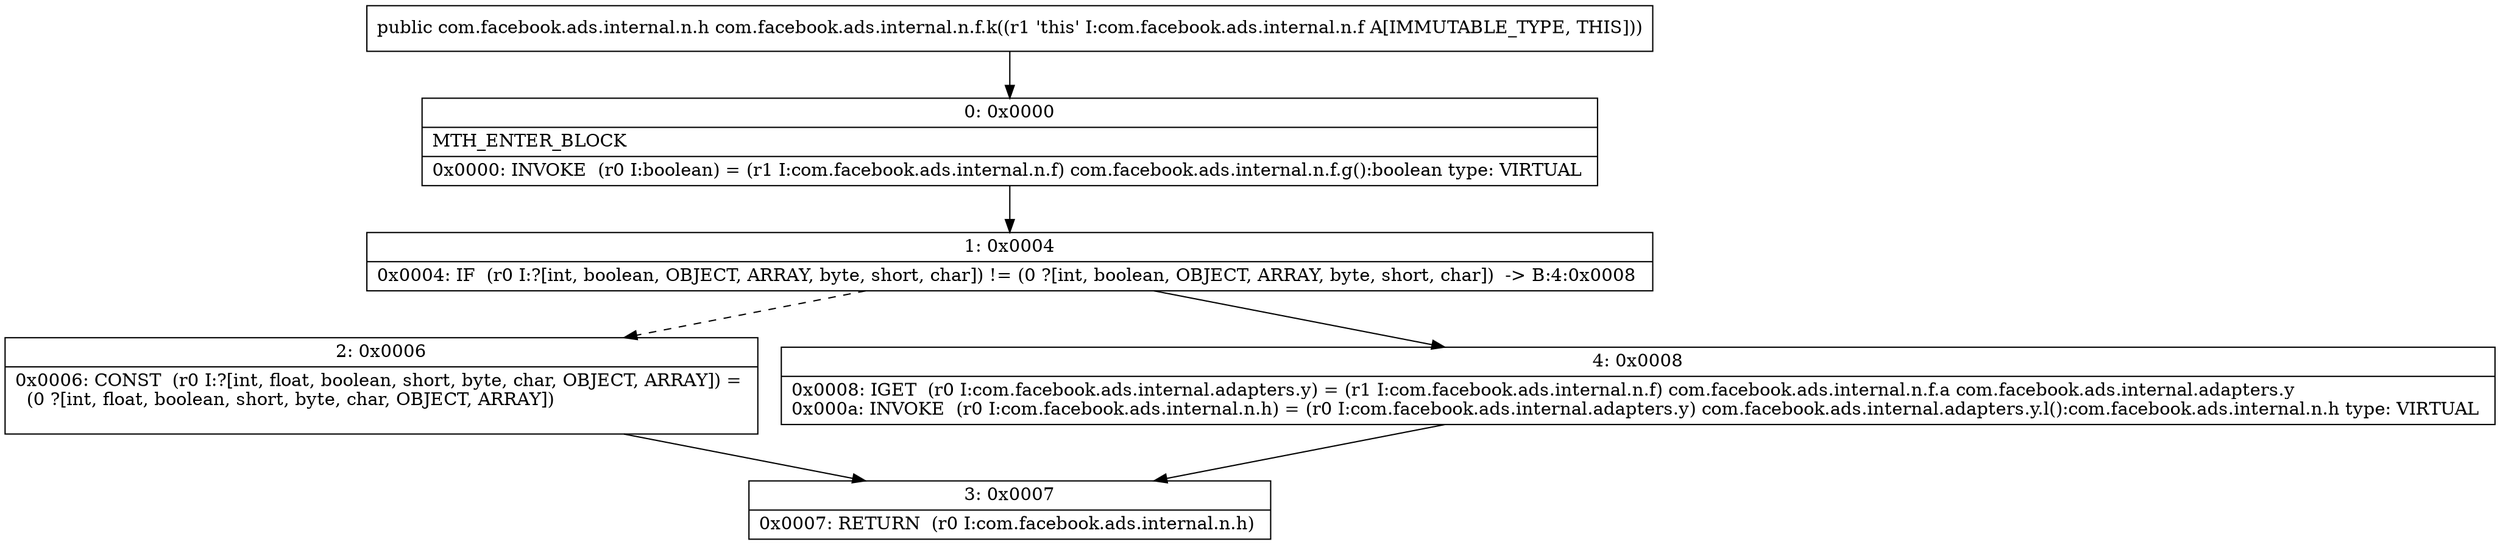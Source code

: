 digraph "CFG forcom.facebook.ads.internal.n.f.k()Lcom\/facebook\/ads\/internal\/n\/h;" {
Node_0 [shape=record,label="{0\:\ 0x0000|MTH_ENTER_BLOCK\l|0x0000: INVOKE  (r0 I:boolean) = (r1 I:com.facebook.ads.internal.n.f) com.facebook.ads.internal.n.f.g():boolean type: VIRTUAL \l}"];
Node_1 [shape=record,label="{1\:\ 0x0004|0x0004: IF  (r0 I:?[int, boolean, OBJECT, ARRAY, byte, short, char]) != (0 ?[int, boolean, OBJECT, ARRAY, byte, short, char])  \-\> B:4:0x0008 \l}"];
Node_2 [shape=record,label="{2\:\ 0x0006|0x0006: CONST  (r0 I:?[int, float, boolean, short, byte, char, OBJECT, ARRAY]) = \l  (0 ?[int, float, boolean, short, byte, char, OBJECT, ARRAY])\l \l}"];
Node_3 [shape=record,label="{3\:\ 0x0007|0x0007: RETURN  (r0 I:com.facebook.ads.internal.n.h) \l}"];
Node_4 [shape=record,label="{4\:\ 0x0008|0x0008: IGET  (r0 I:com.facebook.ads.internal.adapters.y) = (r1 I:com.facebook.ads.internal.n.f) com.facebook.ads.internal.n.f.a com.facebook.ads.internal.adapters.y \l0x000a: INVOKE  (r0 I:com.facebook.ads.internal.n.h) = (r0 I:com.facebook.ads.internal.adapters.y) com.facebook.ads.internal.adapters.y.l():com.facebook.ads.internal.n.h type: VIRTUAL \l}"];
MethodNode[shape=record,label="{public com.facebook.ads.internal.n.h com.facebook.ads.internal.n.f.k((r1 'this' I:com.facebook.ads.internal.n.f A[IMMUTABLE_TYPE, THIS])) }"];
MethodNode -> Node_0;
Node_0 -> Node_1;
Node_1 -> Node_2[style=dashed];
Node_1 -> Node_4;
Node_2 -> Node_3;
Node_4 -> Node_3;
}

